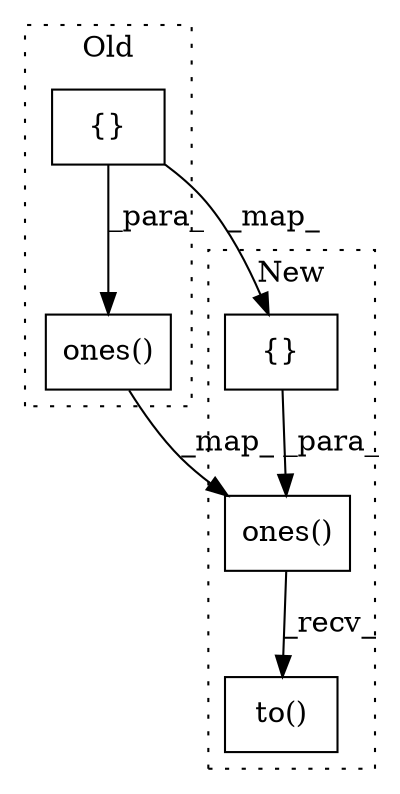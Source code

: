 digraph G {
subgraph cluster0 {
1 [label="ones()" a="75" s="1302,1331" l="11,1" shape="box"];
5 [label="{}" a="59" s="1313,1330" l="1,0" shape="box"];
label = "Old";
style="dotted";
}
subgraph cluster1 {
2 [label="ones()" a="75" s="1302,1331" l="11,1" shape="box"];
3 [label="to()" a="75" s="1302,1347" l="34,1" shape="box"];
4 [label="{}" a="59" s="1313,1330" l="1,0" shape="box"];
label = "New";
style="dotted";
}
1 -> 2 [label="_map_"];
2 -> 3 [label="_recv_"];
4 -> 2 [label="_para_"];
5 -> 4 [label="_map_"];
5 -> 1 [label="_para_"];
}